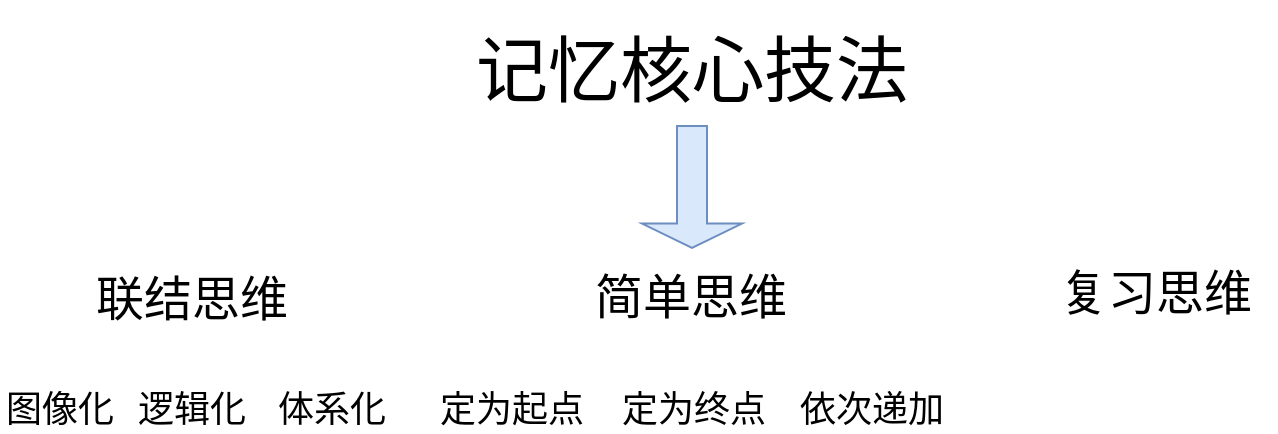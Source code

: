<mxfile version="14.6.13" type="github">
  <diagram id="VqHFN98gS3umUqheKW3D" name="Page-1">
    <mxGraphModel dx="946" dy="589" grid="1" gridSize="10" guides="1" tooltips="1" connect="1" arrows="1" fold="1" page="1" pageScale="1" pageWidth="827" pageHeight="1169" math="0" shadow="0">
      <root>
        <mxCell id="0" />
        <mxCell id="1" parent="0" />
        <mxCell id="KvMLYwu-Eh32X6NdjpXx-1" value="&lt;font style=&quot;font-size: 36px&quot;&gt;记忆核心技法&lt;/font&gt;" style="text;html=1;strokeColor=none;fillColor=none;align=center;verticalAlign=middle;whiteSpace=wrap;rounded=0;" vertex="1" parent="1">
          <mxGeometry x="250" y="145" width="260" height="70" as="geometry" />
        </mxCell>
        <mxCell id="KvMLYwu-Eh32X6NdjpXx-11" value="" style="shape=singleArrow;direction=south;whiteSpace=wrap;html=1;fillColor=#dae8fc;strokeColor=#6c8ebf;" vertex="1" parent="1">
          <mxGeometry x="355" y="208" width="50" height="61" as="geometry" />
        </mxCell>
        <mxCell id="KvMLYwu-Eh32X6NdjpXx-12" value="&lt;font style=&quot;font-size: 24px&quot;&gt;简单思维&lt;br&gt;&lt;/font&gt;" style="text;html=1;strokeColor=none;fillColor=none;align=center;verticalAlign=middle;whiteSpace=wrap;rounded=0;" vertex="1" parent="1">
          <mxGeometry x="312.75" y="276" width="132.5" height="35" as="geometry" />
        </mxCell>
        <mxCell id="KvMLYwu-Eh32X6NdjpXx-13" value="&lt;font style=&quot;font-size: 24px&quot;&gt;复习思维&lt;/font&gt;" style="text;html=1;strokeColor=none;fillColor=none;align=center;verticalAlign=middle;whiteSpace=wrap;rounded=0;" vertex="1" parent="1">
          <mxGeometry x="552" y="277" width="120" height="30" as="geometry" />
        </mxCell>
        <mxCell id="KvMLYwu-Eh32X6NdjpXx-18" value="&lt;font style=&quot;font-size: 24px&quot;&gt;联结思维&lt;br&gt;&lt;/font&gt;" style="text;html=1;strokeColor=none;fillColor=none;align=center;verticalAlign=middle;whiteSpace=wrap;rounded=0;" vertex="1" parent="1">
          <mxGeometry x="60" y="275" width="140" height="40" as="geometry" />
        </mxCell>
        <mxCell id="KvMLYwu-Eh32X6NdjpXx-19" value="&lt;font style=&quot;font-size: 18px&quot;&gt;图像化&lt;/font&gt;" style="text;html=1;strokeColor=none;fillColor=none;align=center;verticalAlign=middle;whiteSpace=wrap;rounded=0;" vertex="1" parent="1">
          <mxGeometry x="34" y="340" width="60" height="20" as="geometry" />
        </mxCell>
        <mxCell id="KvMLYwu-Eh32X6NdjpXx-20" value="&lt;font style=&quot;font-size: 18px&quot;&gt;逻辑化&lt;/font&gt;" style="text;html=1;strokeColor=none;fillColor=none;align=center;verticalAlign=middle;whiteSpace=wrap;rounded=0;" vertex="1" parent="1">
          <mxGeometry x="100" y="340" width="60" height="20" as="geometry" />
        </mxCell>
        <mxCell id="KvMLYwu-Eh32X6NdjpXx-21" value="&lt;font style=&quot;font-size: 18px&quot;&gt;体系化&lt;/font&gt;" style="text;html=1;strokeColor=none;fillColor=none;align=center;verticalAlign=middle;whiteSpace=wrap;rounded=0;" vertex="1" parent="1">
          <mxGeometry x="170" y="340" width="60" height="20" as="geometry" />
        </mxCell>
        <mxCell id="KvMLYwu-Eh32X6NdjpXx-22" value="&lt;font style=&quot;font-size: 18px&quot;&gt;定为起点&lt;/font&gt;" style="text;html=1;strokeColor=none;fillColor=none;align=center;verticalAlign=middle;whiteSpace=wrap;rounded=0;" vertex="1" parent="1">
          <mxGeometry x="250" y="340" width="80" height="20" as="geometry" />
        </mxCell>
        <mxCell id="KvMLYwu-Eh32X6NdjpXx-23" value="&lt;font style=&quot;font-size: 18px&quot;&gt;定为终点&lt;/font&gt;" style="text;html=1;strokeColor=none;fillColor=none;align=center;verticalAlign=middle;whiteSpace=wrap;rounded=0;" vertex="1" parent="1">
          <mxGeometry x="341" y="340" width="80" height="20" as="geometry" />
        </mxCell>
        <mxCell id="KvMLYwu-Eh32X6NdjpXx-24" value="&lt;span style=&quot;font-size: 18px&quot;&gt;依次递加&lt;/span&gt;" style="text;html=1;strokeColor=none;fillColor=none;align=center;verticalAlign=middle;whiteSpace=wrap;rounded=0;" vertex="1" parent="1">
          <mxGeometry x="430" y="340" width="80" height="20" as="geometry" />
        </mxCell>
      </root>
    </mxGraphModel>
  </diagram>
</mxfile>
